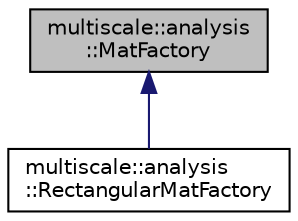 digraph "multiscale::analysis::MatFactory"
{
  edge [fontname="Helvetica",fontsize="10",labelfontname="Helvetica",labelfontsize="10"];
  node [fontname="Helvetica",fontsize="10",shape=record];
  Node1 [label="multiscale::analysis\l::MatFactory",height=0.2,width=0.4,color="black", fillcolor="grey75", style="filled" fontcolor="black"];
  Node1 -> Node2 [dir="back",color="midnightblue",fontsize="10",style="solid",fontname="Helvetica"];
  Node2 [label="multiscale::analysis\l::RectangularMatFactory",height=0.2,width=0.4,color="black", fillcolor="white", style="filled",URL="$classmultiscale_1_1analysis_1_1RectangularMatFactory.html"];
}
